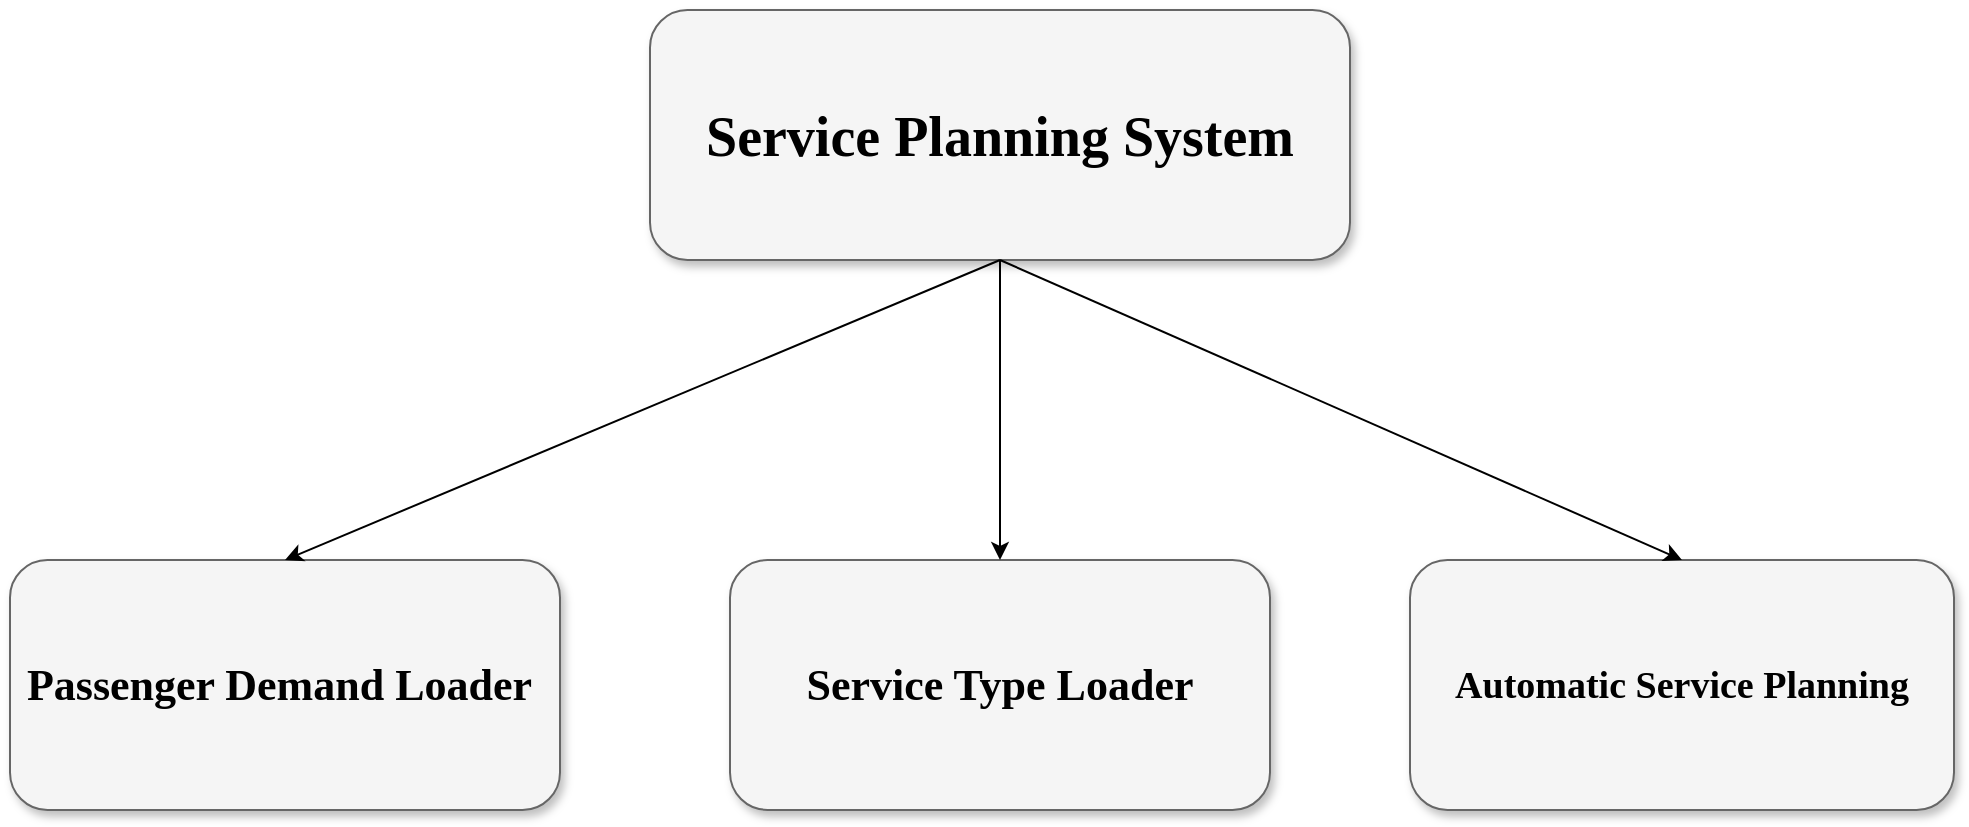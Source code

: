 <mxfile version="10.6.7" type="github"><diagram name="Page-1" id="b98fa263-6416-c6ec-5b7d-78bf54ef71d0"><mxGraphModel dx="1991" dy="1021" grid="1" gridSize="10" guides="1" tooltips="1" connect="1" arrows="1" fold="1" page="1" pageScale="1.5" pageWidth="1169" pageHeight="826" background="#ffffff" math="0" shadow="0"><root><mxCell id="0" style=";html=1;"/><mxCell id="1" style=";html=1;" parent="0"/><mxCell id="303ed1de8c2c98b4-4" value="&lt;font style=&quot;font-size: 28px&quot;&gt;Service Planning System&lt;/font&gt;" style="whiteSpace=wrap;html=1;rounded=1;shadow=1;strokeWidth=1;fontSize=19;align=center;fillColor=#f5f5f5;strokeColor=#666666;fontFamily=THsarabun New;fontStyle=1" parent="1" vertex="1"><mxGeometry x="720" y="140" width="350" height="125" as="geometry"/></mxCell><mxCell id="303ed1de8c2c98b4-6" value="&lt;font style=&quot;font-size: 22px&quot;&gt;Service Type Loader&lt;/font&gt;" style="whiteSpace=wrap;html=1;rounded=1;shadow=1;strokeWidth=1;fontSize=19;align=center;fillColor=#f5f5f5;strokeColor=#666666;fontFamily=THsarabun New;fontStyle=1" parent="1" vertex="1"><mxGeometry x="760" y="415" width="270" height="125" as="geometry"/></mxCell><mxCell id="303ed1de8c2c98b4-7" value="&lt;font style=&quot;font-size: 22px&quot;&gt;Passenger Demand Loader&amp;nbsp;&lt;/font&gt;" style="whiteSpace=wrap;html=1;rounded=1;shadow=1;strokeWidth=1;fontSize=19;align=center;fillColor=#f5f5f5;strokeColor=#666666;fontFamily=THsarabun New;fontStyle=1" parent="1" vertex="1"><mxGeometry x="400" y="415" width="275" height="125" as="geometry"/></mxCell><mxCell id="303ed1de8c2c98b4-9" value="Automatic Service Planning" style="whiteSpace=wrap;html=1;rounded=1;shadow=1;strokeWidth=1;fontSize=19;align=center;fillColor=#f5f5f5;strokeColor=#666666;fontFamily=THsarabun New;fontStyle=1" parent="1" vertex="1"><mxGeometry x="1100" y="415" width="272" height="125" as="geometry"/></mxCell><mxCell id="To8CNLJHRvSFXQhQgzrL-5" value="" style="endArrow=classic;html=1;exitX=0.5;exitY=1;exitDx=0;exitDy=0;entryX=0.5;entryY=0;entryDx=0;entryDy=0;fontFamily=THsarabun New;fontStyle=1;fontSize=19;" edge="1" parent="1" source="303ed1de8c2c98b4-4" target="303ed1de8c2c98b4-7"><mxGeometry width="50" height="50" relative="1" as="geometry"><mxPoint x="570" y="630" as="sourcePoint"/><mxPoint x="450" y="570" as="targetPoint"/></mxGeometry></mxCell><mxCell id="To8CNLJHRvSFXQhQgzrL-6" value="" style="endArrow=classic;html=1;exitX=0.5;exitY=1;exitDx=0;exitDy=0;entryX=0.5;entryY=0;entryDx=0;entryDy=0;fontFamily=THsarabun New;fontStyle=1;fontSize=19;" edge="1" parent="1" source="303ed1de8c2c98b4-4" target="303ed1de8c2c98b4-6"><mxGeometry width="50" height="50" relative="1" as="geometry"><mxPoint x="904.714" y="274.714" as="sourcePoint"/><mxPoint x="547.571" y="424.714" as="targetPoint"/></mxGeometry></mxCell><mxCell id="To8CNLJHRvSFXQhQgzrL-7" value="" style="endArrow=classic;html=1;exitX=0.5;exitY=1;exitDx=0;exitDy=0;entryX=0.5;entryY=0;entryDx=0;entryDy=0;fontFamily=THsarabun New;fontStyle=1;fontSize=19;" edge="1" parent="1" source="303ed1de8c2c98b4-4" target="303ed1de8c2c98b4-9"><mxGeometry width="50" height="50" relative="1" as="geometry"><mxPoint x="914.714" y="284.714" as="sourcePoint"/><mxPoint x="557.571" y="434.714" as="targetPoint"/></mxGeometry></mxCell></root></mxGraphModel></diagram></mxfile>